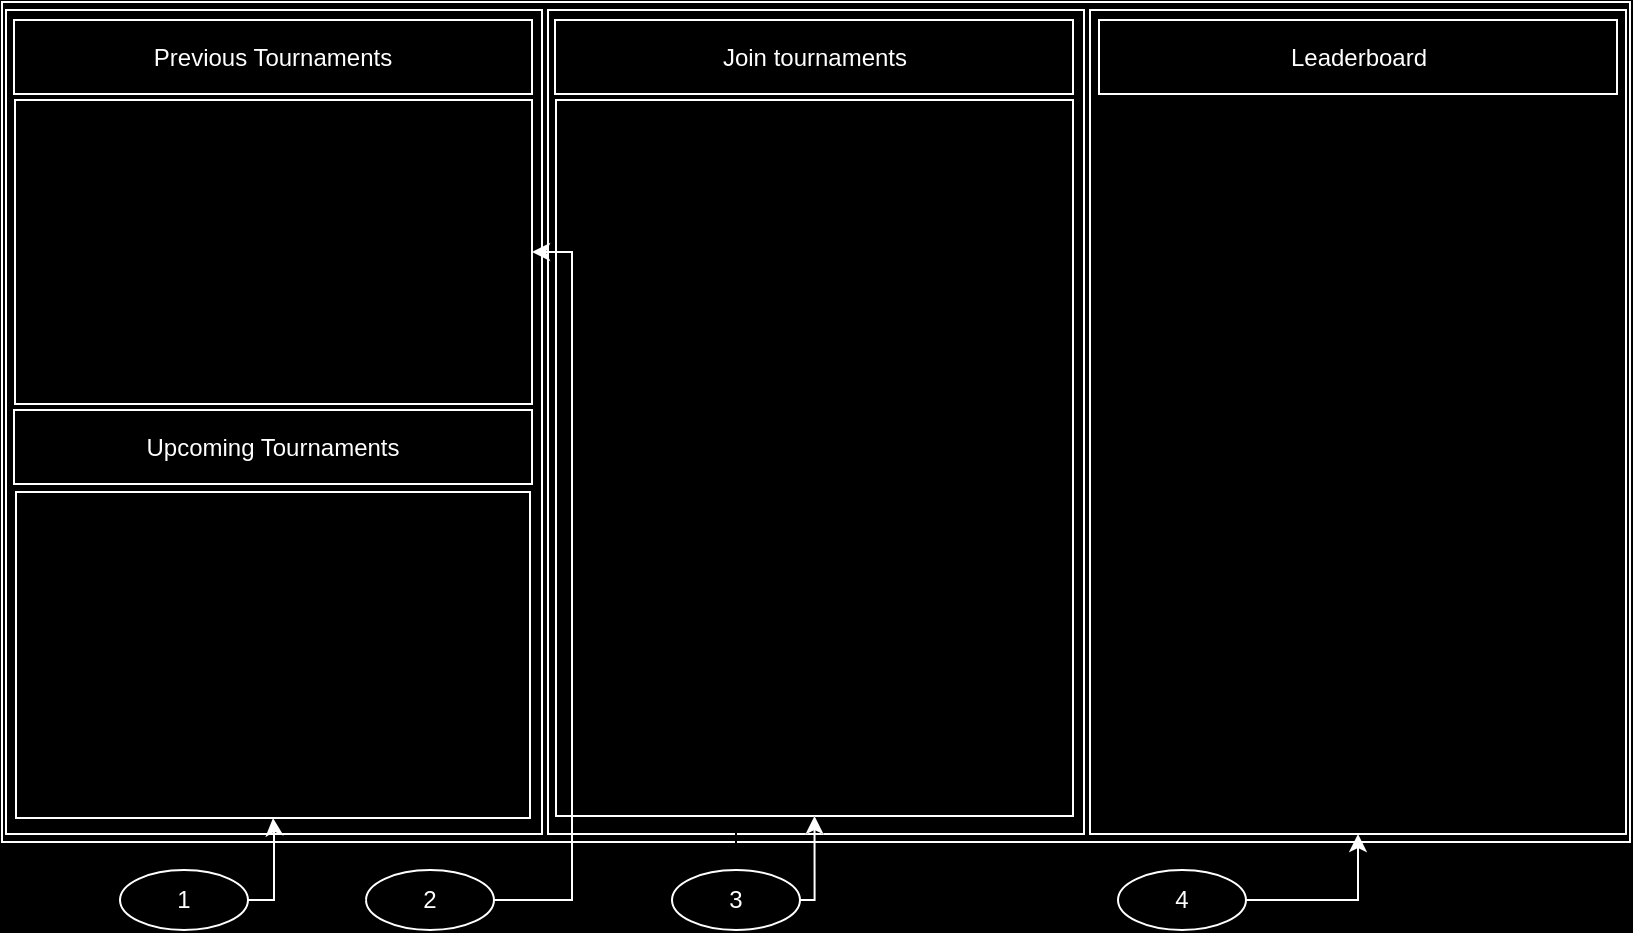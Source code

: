 <mxfile version="24.7.17">
  <diagram name="Page-1" id="sMZCu4wTOHOgKJtJKp38">
    <mxGraphModel dx="1434" dy="780" grid="0" gridSize="10" guides="1" tooltips="1" connect="1" arrows="1" fold="1" page="1" pageScale="1" pageWidth="827" pageHeight="1169" background="#000000" math="0" shadow="0">
      <root>
        <mxCell id="0" />
        <mxCell id="1" parent="0" />
        <mxCell id="UMHGzkmxa3EbZIl3Ajlx-1" value="" style="rounded=0;whiteSpace=wrap;html=1;strokeColor=#FFFFFF;fillColor=#000000;" vertex="1" parent="1">
          <mxGeometry x="7" y="13" width="814" height="420" as="geometry" />
        </mxCell>
        <mxCell id="UMHGzkmxa3EbZIl3Ajlx-2" value="" style="rounded=0;whiteSpace=wrap;html=1;strokeColor=#FFFFFF;fillColor=#000000;" vertex="1" parent="1">
          <mxGeometry x="9" y="17" width="268" height="412" as="geometry" />
        </mxCell>
        <mxCell id="UMHGzkmxa3EbZIl3Ajlx-3" value="" style="rounded=0;whiteSpace=wrap;html=1;strokeColor=#FFFFFF;fillColor=#000000;" vertex="1" parent="1">
          <mxGeometry x="551" y="17" width="268" height="412" as="geometry" />
        </mxCell>
        <mxCell id="UMHGzkmxa3EbZIl3Ajlx-4" value="" style="rounded=0;whiteSpace=wrap;html=1;strokeColor=#FFFFFF;fillColor=#000000;" vertex="1" parent="1">
          <mxGeometry x="280" y="17" width="268" height="412" as="geometry" />
        </mxCell>
        <mxCell id="UMHGzkmxa3EbZIl3Ajlx-5" value="&lt;font color=&quot;#ffffff&quot;&gt;Previous Tournaments&lt;/font&gt;" style="rounded=0;whiteSpace=wrap;html=1;strokeColor=#FFFFFF;fillColor=#000000;" vertex="1" parent="1">
          <mxGeometry x="13" y="22" width="259" height="37" as="geometry" />
        </mxCell>
        <mxCell id="UMHGzkmxa3EbZIl3Ajlx-6" value="&lt;font color=&quot;#ffffff&quot;&gt;Join tournaments&lt;/font&gt;" style="rounded=0;whiteSpace=wrap;html=1;strokeColor=#FFFFFF;fillColor=#000000;" vertex="1" parent="1">
          <mxGeometry x="283.5" y="22" width="259" height="37" as="geometry" />
        </mxCell>
        <mxCell id="UMHGzkmxa3EbZIl3Ajlx-7" value="&lt;div&gt;&lt;font color=&quot;#ffffff&quot;&gt;Upcoming Tournaments&lt;/font&gt;&lt;/div&gt;" style="rounded=0;whiteSpace=wrap;html=1;strokeColor=#FFFFFF;fillColor=#000000;" vertex="1" parent="1">
          <mxGeometry x="13" y="217" width="259" height="37" as="geometry" />
        </mxCell>
        <mxCell id="UMHGzkmxa3EbZIl3Ajlx-8" value="" style="rounded=0;whiteSpace=wrap;html=1;strokeColor=#FFFFFF;fillColor=#000000;" vertex="1" parent="1">
          <mxGeometry x="13.5" y="62" width="258.5" height="152" as="geometry" />
        </mxCell>
        <mxCell id="UMHGzkmxa3EbZIl3Ajlx-9" value="" style="rounded=0;whiteSpace=wrap;html=1;strokeColor=#FFFFFF;fillColor=#000000;" vertex="1" parent="1">
          <mxGeometry x="14" y="258" width="257" height="163" as="geometry" />
        </mxCell>
        <mxCell id="UMHGzkmxa3EbZIl3Ajlx-10" value="" style="rounded=0;whiteSpace=wrap;html=1;strokeColor=#FFFFFF;fillColor=#000000;" vertex="1" parent="1">
          <mxGeometry x="284" y="62" width="258.5" height="358" as="geometry" />
        </mxCell>
        <mxCell id="UMHGzkmxa3EbZIl3Ajlx-12" value="&lt;font color=&quot;#ffffff&quot;&gt;Leaderboard&lt;/font&gt;" style="rounded=0;whiteSpace=wrap;html=1;strokeColor=#FFFFFF;fillColor=#000000;" vertex="1" parent="1">
          <mxGeometry x="555.5" y="22" width="259" height="37" as="geometry" />
        </mxCell>
        <mxCell id="UMHGzkmxa3EbZIl3Ajlx-20" style="edgeStyle=orthogonalEdgeStyle;rounded=0;orthogonalLoop=1;jettySize=auto;html=1;entryX=1;entryY=0.5;entryDx=0;entryDy=0;strokeColor=#FFFFFF;" edge="1" parent="1" source="UMHGzkmxa3EbZIl3Ajlx-13" target="UMHGzkmxa3EbZIl3Ajlx-8">
          <mxGeometry relative="1" as="geometry">
            <Array as="points">
              <mxPoint x="292" y="462" />
              <mxPoint x="292" y="138" />
            </Array>
          </mxGeometry>
        </mxCell>
        <mxCell id="UMHGzkmxa3EbZIl3Ajlx-13" value="&lt;span style=&quot;background-color: rgb(0, 0, 0);&quot;&gt;&lt;font color=&quot;#ffffff&quot;&gt;2&lt;/font&gt;&lt;/span&gt;" style="ellipse;whiteSpace=wrap;html=1;strokeColor=#FFFFFF;fillColor=none;" vertex="1" parent="1">
          <mxGeometry x="189" y="447" width="64" height="30" as="geometry" />
        </mxCell>
        <mxCell id="UMHGzkmxa3EbZIl3Ajlx-18" value="" style="edgeStyle=orthogonalEdgeStyle;rounded=0;orthogonalLoop=1;jettySize=auto;html=1;" edge="1" parent="1" source="UMHGzkmxa3EbZIl3Ajlx-14" target="UMHGzkmxa3EbZIl3Ajlx-13">
          <mxGeometry relative="1" as="geometry" />
        </mxCell>
        <mxCell id="UMHGzkmxa3EbZIl3Ajlx-19" style="edgeStyle=orthogonalEdgeStyle;rounded=0;orthogonalLoop=1;jettySize=auto;html=1;exitX=1;exitY=0.5;exitDx=0;exitDy=0;entryX=0.5;entryY=1;entryDx=0;entryDy=0;strokeColor=#FFFFFF;" edge="1" parent="1" source="UMHGzkmxa3EbZIl3Ajlx-14" target="UMHGzkmxa3EbZIl3Ajlx-9">
          <mxGeometry relative="1" as="geometry">
            <Array as="points">
              <mxPoint x="143" y="462" />
              <mxPoint x="143" y="427" />
            </Array>
          </mxGeometry>
        </mxCell>
        <mxCell id="UMHGzkmxa3EbZIl3Ajlx-14" value="&lt;span style=&quot;background-color: rgb(0, 0, 0);&quot;&gt;&lt;font color=&quot;#ffffff&quot;&gt;1&lt;/font&gt;&lt;/span&gt;" style="ellipse;whiteSpace=wrap;html=1;strokeColor=#FFFFFF;fillColor=none;" vertex="1" parent="1">
          <mxGeometry x="66" y="447" width="64" height="30" as="geometry" />
        </mxCell>
        <mxCell id="UMHGzkmxa3EbZIl3Ajlx-21" style="edgeStyle=orthogonalEdgeStyle;rounded=0;orthogonalLoop=1;jettySize=auto;html=1;entryX=0.5;entryY=1;entryDx=0;entryDy=0;" edge="1" parent="1" source="UMHGzkmxa3EbZIl3Ajlx-15" target="UMHGzkmxa3EbZIl3Ajlx-10">
          <mxGeometry relative="1" as="geometry" />
        </mxCell>
        <mxCell id="UMHGzkmxa3EbZIl3Ajlx-22" style="edgeStyle=orthogonalEdgeStyle;rounded=0;orthogonalLoop=1;jettySize=auto;html=1;exitX=1;exitY=0.5;exitDx=0;exitDy=0;entryX=0.5;entryY=1;entryDx=0;entryDy=0;strokeColor=#FFFFFF;" edge="1" parent="1" source="UMHGzkmxa3EbZIl3Ajlx-15" target="UMHGzkmxa3EbZIl3Ajlx-10">
          <mxGeometry relative="1" as="geometry">
            <Array as="points">
              <mxPoint x="413" y="462" />
            </Array>
          </mxGeometry>
        </mxCell>
        <mxCell id="UMHGzkmxa3EbZIl3Ajlx-15" value="&lt;span style=&quot;background-color: rgb(0, 0, 0);&quot;&gt;&lt;font color=&quot;#ffffff&quot;&gt;3&lt;/font&gt;&lt;/span&gt;" style="ellipse;whiteSpace=wrap;html=1;strokeColor=#FFFFFF;fillColor=none;" vertex="1" parent="1">
          <mxGeometry x="342" y="447" width="64" height="30" as="geometry" />
        </mxCell>
        <mxCell id="UMHGzkmxa3EbZIl3Ajlx-23" style="edgeStyle=orthogonalEdgeStyle;rounded=0;orthogonalLoop=1;jettySize=auto;html=1;exitX=1;exitY=0.5;exitDx=0;exitDy=0;entryX=0.5;entryY=1;entryDx=0;entryDy=0;strokeColor=#FFFFFF;" edge="1" parent="1" source="UMHGzkmxa3EbZIl3Ajlx-16" target="UMHGzkmxa3EbZIl3Ajlx-3">
          <mxGeometry relative="1" as="geometry" />
        </mxCell>
        <mxCell id="UMHGzkmxa3EbZIl3Ajlx-16" value="&lt;span style=&quot;background-color: rgb(0, 0, 0);&quot;&gt;&lt;font color=&quot;#ffffff&quot;&gt;4&lt;/font&gt;&lt;/span&gt;" style="ellipse;whiteSpace=wrap;html=1;strokeColor=#FFFFFF;fillColor=none;" vertex="1" parent="1">
          <mxGeometry x="565" y="447" width="64" height="30" as="geometry" />
        </mxCell>
      </root>
    </mxGraphModel>
  </diagram>
</mxfile>
